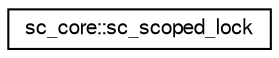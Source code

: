digraph "Graphical Class Hierarchy"
{
  edge [fontname="FreeSans",fontsize="10",labelfontname="FreeSans",labelfontsize="10"];
  node [fontname="FreeSans",fontsize="10",shape=record];
  rankdir="LR";
  Node0 [label="sc_core::sc_scoped_lock",height=0.2,width=0.4,color="black", fillcolor="white", style="filled",URL="$a01208.html"];
}
